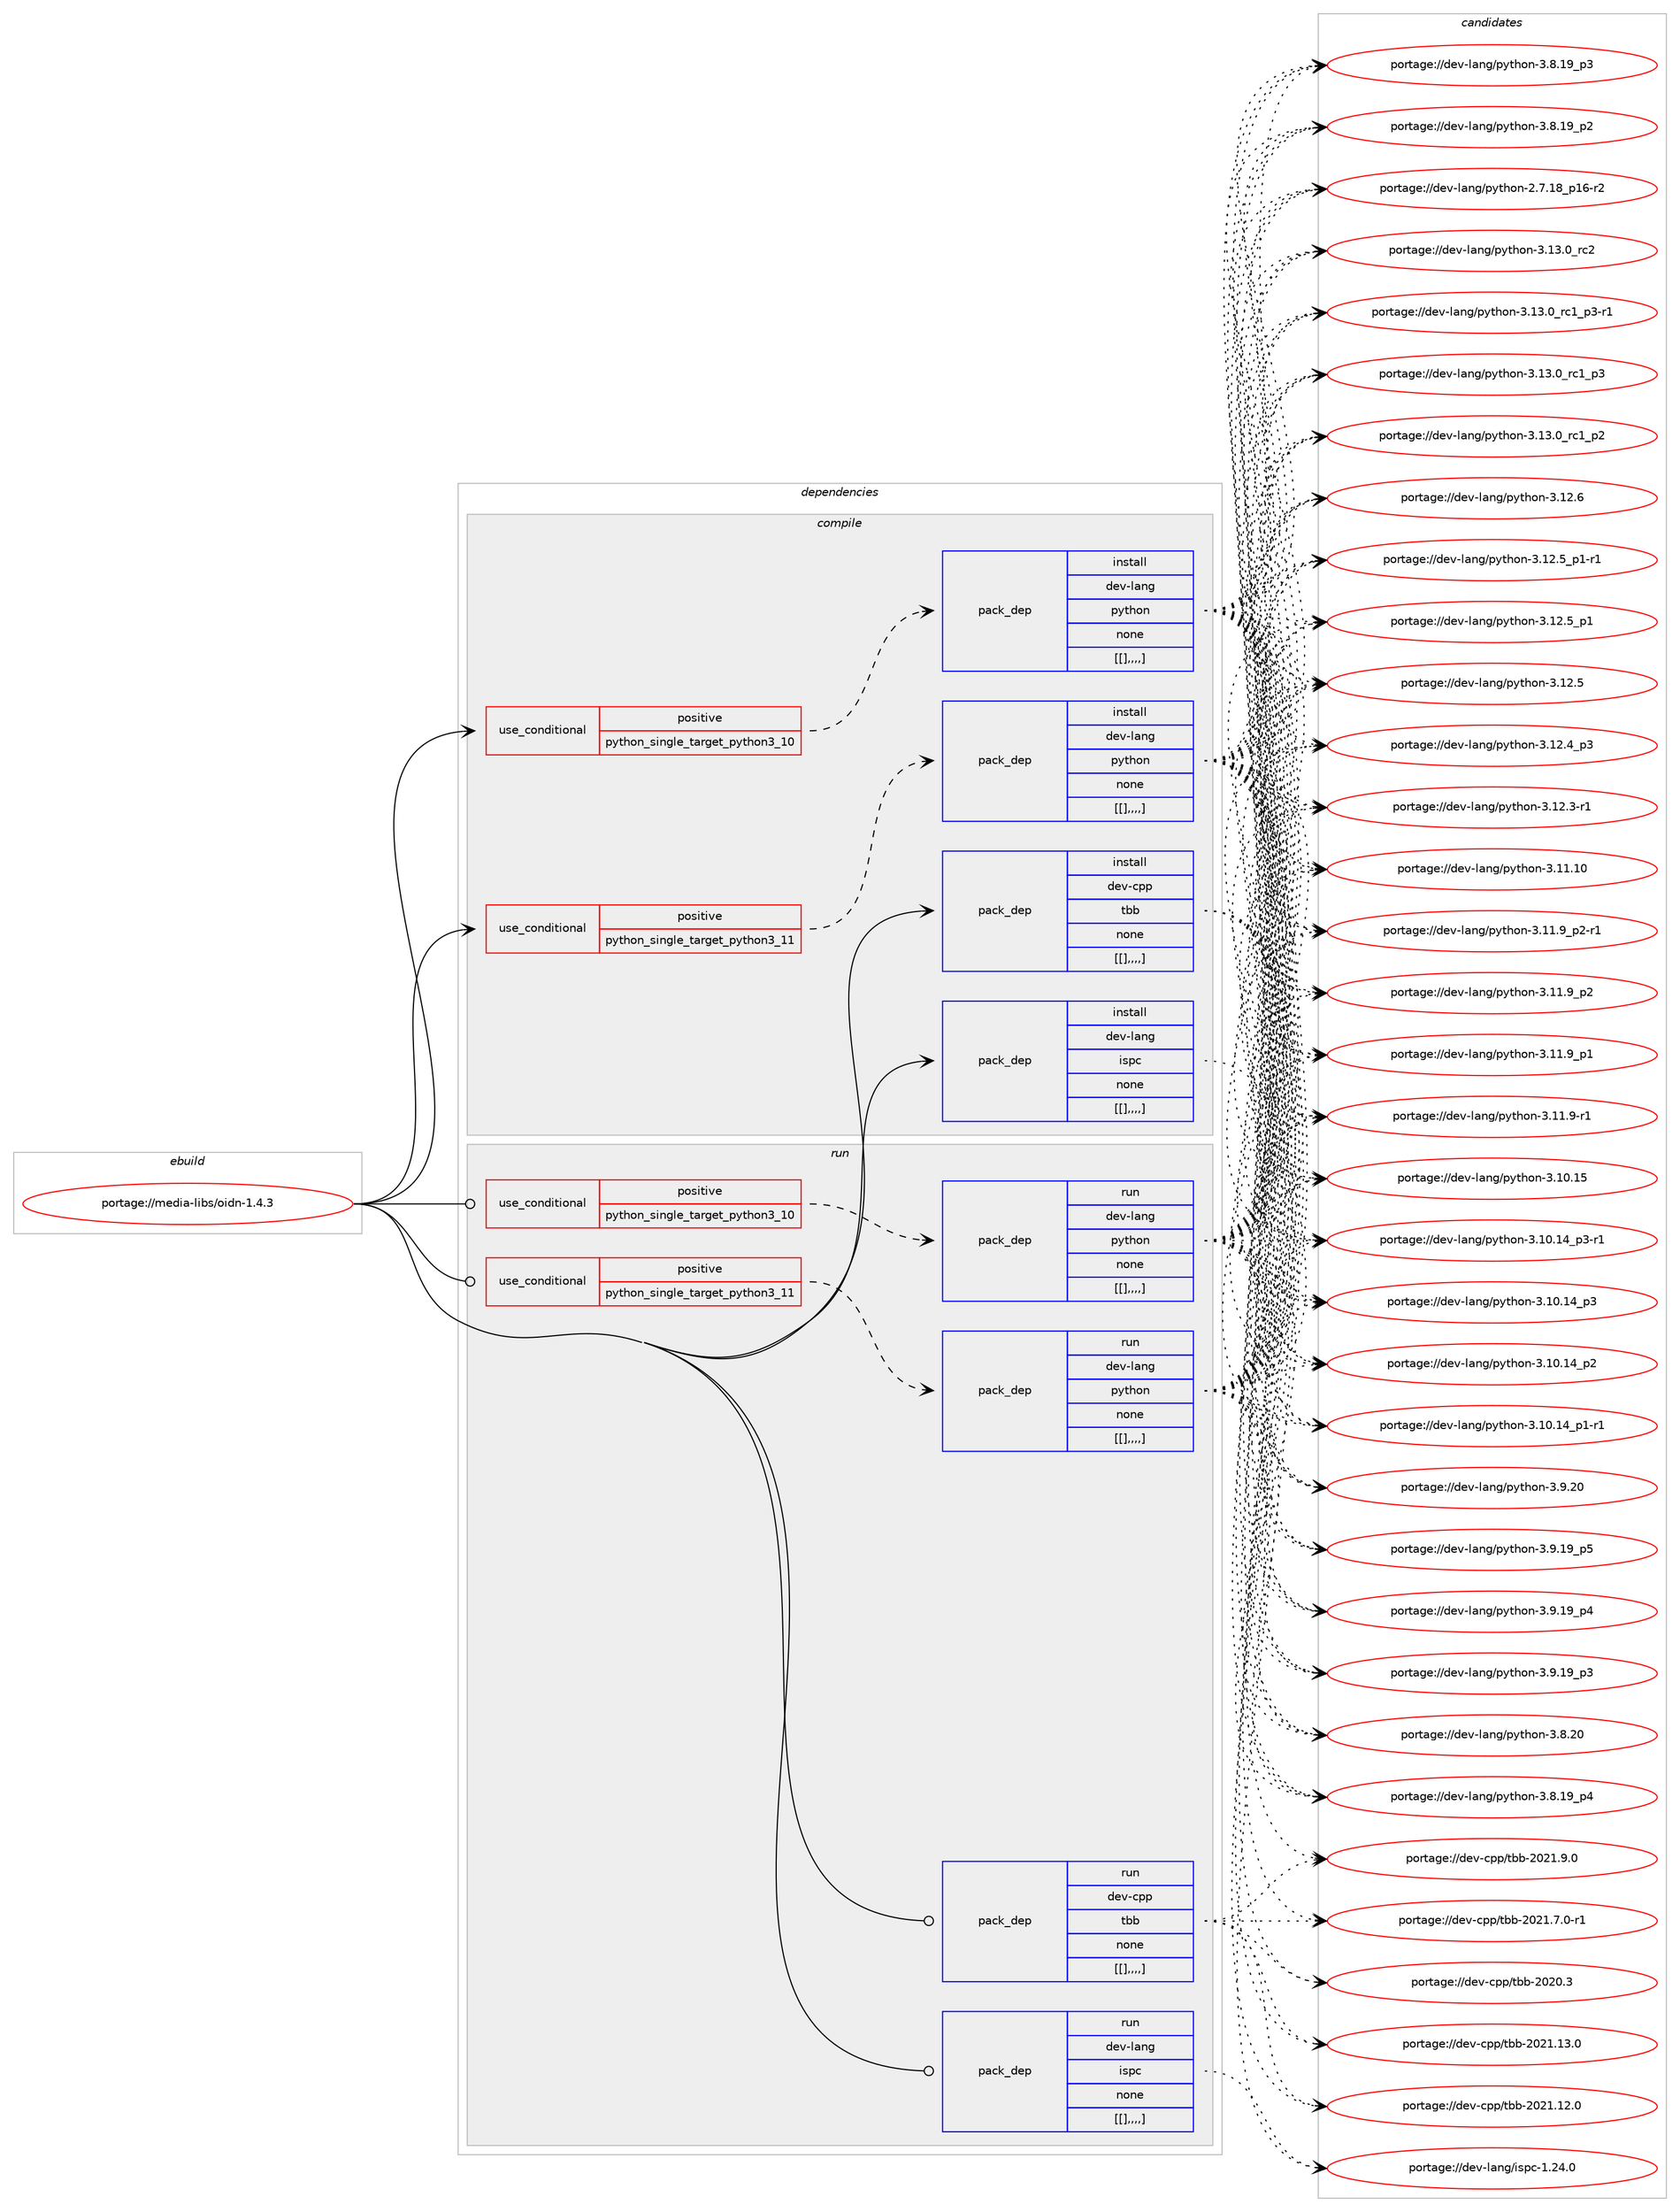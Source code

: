 digraph prolog {

# *************
# Graph options
# *************

newrank=true;
concentrate=true;
compound=true;
graph [rankdir=LR,fontname=Helvetica,fontsize=10,ranksep=1.5];#, ranksep=2.5, nodesep=0.2];
edge  [arrowhead=vee];
node  [fontname=Helvetica,fontsize=10];

# **********
# The ebuild
# **********

subgraph cluster_leftcol {
color=gray;
label=<<i>ebuild</i>>;
id [label="portage://media-libs/oidn-1.4.3", color=red, width=4, href="../media-libs/oidn-1.4.3.svg"];
}

# ****************
# The dependencies
# ****************

subgraph cluster_midcol {
color=gray;
label=<<i>dependencies</i>>;
subgraph cluster_compile {
fillcolor="#eeeeee";
style=filled;
label=<<i>compile</i>>;
subgraph cond80658 {
dependency320432 [label=<<TABLE BORDER="0" CELLBORDER="1" CELLSPACING="0" CELLPADDING="4"><TR><TD ROWSPAN="3" CELLPADDING="10">use_conditional</TD></TR><TR><TD>positive</TD></TR><TR><TD>python_single_target_python3_10</TD></TR></TABLE>>, shape=none, color=red];
subgraph pack237239 {
dependency320433 [label=<<TABLE BORDER="0" CELLBORDER="1" CELLSPACING="0" CELLPADDING="4" WIDTH="220"><TR><TD ROWSPAN="6" CELLPADDING="30">pack_dep</TD></TR><TR><TD WIDTH="110">install</TD></TR><TR><TD>dev-lang</TD></TR><TR><TD>python</TD></TR><TR><TD>none</TD></TR><TR><TD>[[],,,,]</TD></TR></TABLE>>, shape=none, color=blue];
}
dependency320432:e -> dependency320433:w [weight=20,style="dashed",arrowhead="vee"];
}
id:e -> dependency320432:w [weight=20,style="solid",arrowhead="vee"];
subgraph cond80659 {
dependency320434 [label=<<TABLE BORDER="0" CELLBORDER="1" CELLSPACING="0" CELLPADDING="4"><TR><TD ROWSPAN="3" CELLPADDING="10">use_conditional</TD></TR><TR><TD>positive</TD></TR><TR><TD>python_single_target_python3_11</TD></TR></TABLE>>, shape=none, color=red];
subgraph pack237240 {
dependency320435 [label=<<TABLE BORDER="0" CELLBORDER="1" CELLSPACING="0" CELLPADDING="4" WIDTH="220"><TR><TD ROWSPAN="6" CELLPADDING="30">pack_dep</TD></TR><TR><TD WIDTH="110">install</TD></TR><TR><TD>dev-lang</TD></TR><TR><TD>python</TD></TR><TR><TD>none</TD></TR><TR><TD>[[],,,,]</TD></TR></TABLE>>, shape=none, color=blue];
}
dependency320434:e -> dependency320435:w [weight=20,style="dashed",arrowhead="vee"];
}
id:e -> dependency320434:w [weight=20,style="solid",arrowhead="vee"];
subgraph pack237241 {
dependency320436 [label=<<TABLE BORDER="0" CELLBORDER="1" CELLSPACING="0" CELLPADDING="4" WIDTH="220"><TR><TD ROWSPAN="6" CELLPADDING="30">pack_dep</TD></TR><TR><TD WIDTH="110">install</TD></TR><TR><TD>dev-cpp</TD></TR><TR><TD>tbb</TD></TR><TR><TD>none</TD></TR><TR><TD>[[],,,,]</TD></TR></TABLE>>, shape=none, color=blue];
}
id:e -> dependency320436:w [weight=20,style="solid",arrowhead="vee"];
subgraph pack237242 {
dependency320437 [label=<<TABLE BORDER="0" CELLBORDER="1" CELLSPACING="0" CELLPADDING="4" WIDTH="220"><TR><TD ROWSPAN="6" CELLPADDING="30">pack_dep</TD></TR><TR><TD WIDTH="110">install</TD></TR><TR><TD>dev-lang</TD></TR><TR><TD>ispc</TD></TR><TR><TD>none</TD></TR><TR><TD>[[],,,,]</TD></TR></TABLE>>, shape=none, color=blue];
}
id:e -> dependency320437:w [weight=20,style="solid",arrowhead="vee"];
}
subgraph cluster_compileandrun {
fillcolor="#eeeeee";
style=filled;
label=<<i>compile and run</i>>;
}
subgraph cluster_run {
fillcolor="#eeeeee";
style=filled;
label=<<i>run</i>>;
subgraph cond80660 {
dependency320438 [label=<<TABLE BORDER="0" CELLBORDER="1" CELLSPACING="0" CELLPADDING="4"><TR><TD ROWSPAN="3" CELLPADDING="10">use_conditional</TD></TR><TR><TD>positive</TD></TR><TR><TD>python_single_target_python3_10</TD></TR></TABLE>>, shape=none, color=red];
subgraph pack237243 {
dependency320439 [label=<<TABLE BORDER="0" CELLBORDER="1" CELLSPACING="0" CELLPADDING="4" WIDTH="220"><TR><TD ROWSPAN="6" CELLPADDING="30">pack_dep</TD></TR><TR><TD WIDTH="110">run</TD></TR><TR><TD>dev-lang</TD></TR><TR><TD>python</TD></TR><TR><TD>none</TD></TR><TR><TD>[[],,,,]</TD></TR></TABLE>>, shape=none, color=blue];
}
dependency320438:e -> dependency320439:w [weight=20,style="dashed",arrowhead="vee"];
}
id:e -> dependency320438:w [weight=20,style="solid",arrowhead="odot"];
subgraph cond80661 {
dependency320440 [label=<<TABLE BORDER="0" CELLBORDER="1" CELLSPACING="0" CELLPADDING="4"><TR><TD ROWSPAN="3" CELLPADDING="10">use_conditional</TD></TR><TR><TD>positive</TD></TR><TR><TD>python_single_target_python3_11</TD></TR></TABLE>>, shape=none, color=red];
subgraph pack237244 {
dependency320441 [label=<<TABLE BORDER="0" CELLBORDER="1" CELLSPACING="0" CELLPADDING="4" WIDTH="220"><TR><TD ROWSPAN="6" CELLPADDING="30">pack_dep</TD></TR><TR><TD WIDTH="110">run</TD></TR><TR><TD>dev-lang</TD></TR><TR><TD>python</TD></TR><TR><TD>none</TD></TR><TR><TD>[[],,,,]</TD></TR></TABLE>>, shape=none, color=blue];
}
dependency320440:e -> dependency320441:w [weight=20,style="dashed",arrowhead="vee"];
}
id:e -> dependency320440:w [weight=20,style="solid",arrowhead="odot"];
subgraph pack237245 {
dependency320442 [label=<<TABLE BORDER="0" CELLBORDER="1" CELLSPACING="0" CELLPADDING="4" WIDTH="220"><TR><TD ROWSPAN="6" CELLPADDING="30">pack_dep</TD></TR><TR><TD WIDTH="110">run</TD></TR><TR><TD>dev-cpp</TD></TR><TR><TD>tbb</TD></TR><TR><TD>none</TD></TR><TR><TD>[[],,,,]</TD></TR></TABLE>>, shape=none, color=blue];
}
id:e -> dependency320442:w [weight=20,style="solid",arrowhead="odot"];
subgraph pack237246 {
dependency320443 [label=<<TABLE BORDER="0" CELLBORDER="1" CELLSPACING="0" CELLPADDING="4" WIDTH="220"><TR><TD ROWSPAN="6" CELLPADDING="30">pack_dep</TD></TR><TR><TD WIDTH="110">run</TD></TR><TR><TD>dev-lang</TD></TR><TR><TD>ispc</TD></TR><TR><TD>none</TD></TR><TR><TD>[[],,,,]</TD></TR></TABLE>>, shape=none, color=blue];
}
id:e -> dependency320443:w [weight=20,style="solid",arrowhead="odot"];
}
}

# **************
# The candidates
# **************

subgraph cluster_choices {
rank=same;
color=gray;
label=<<i>candidates</i>>;

subgraph choice237239 {
color=black;
nodesep=1;
choice10010111845108971101034711212111610411111045514649514648951149950 [label="portage://dev-lang/python-3.13.0_rc2", color=red, width=4,href="../dev-lang/python-3.13.0_rc2.svg"];
choice1001011184510897110103471121211161041111104551464951464895114994995112514511449 [label="portage://dev-lang/python-3.13.0_rc1_p3-r1", color=red, width=4,href="../dev-lang/python-3.13.0_rc1_p3-r1.svg"];
choice100101118451089711010347112121116104111110455146495146489511499499511251 [label="portage://dev-lang/python-3.13.0_rc1_p3", color=red, width=4,href="../dev-lang/python-3.13.0_rc1_p3.svg"];
choice100101118451089711010347112121116104111110455146495146489511499499511250 [label="portage://dev-lang/python-3.13.0_rc1_p2", color=red, width=4,href="../dev-lang/python-3.13.0_rc1_p2.svg"];
choice10010111845108971101034711212111610411111045514649504654 [label="portage://dev-lang/python-3.12.6", color=red, width=4,href="../dev-lang/python-3.12.6.svg"];
choice1001011184510897110103471121211161041111104551464950465395112494511449 [label="portage://dev-lang/python-3.12.5_p1-r1", color=red, width=4,href="../dev-lang/python-3.12.5_p1-r1.svg"];
choice100101118451089711010347112121116104111110455146495046539511249 [label="portage://dev-lang/python-3.12.5_p1", color=red, width=4,href="../dev-lang/python-3.12.5_p1.svg"];
choice10010111845108971101034711212111610411111045514649504653 [label="portage://dev-lang/python-3.12.5", color=red, width=4,href="../dev-lang/python-3.12.5.svg"];
choice100101118451089711010347112121116104111110455146495046529511251 [label="portage://dev-lang/python-3.12.4_p3", color=red, width=4,href="../dev-lang/python-3.12.4_p3.svg"];
choice100101118451089711010347112121116104111110455146495046514511449 [label="portage://dev-lang/python-3.12.3-r1", color=red, width=4,href="../dev-lang/python-3.12.3-r1.svg"];
choice1001011184510897110103471121211161041111104551464949464948 [label="portage://dev-lang/python-3.11.10", color=red, width=4,href="../dev-lang/python-3.11.10.svg"];
choice1001011184510897110103471121211161041111104551464949465795112504511449 [label="portage://dev-lang/python-3.11.9_p2-r1", color=red, width=4,href="../dev-lang/python-3.11.9_p2-r1.svg"];
choice100101118451089711010347112121116104111110455146494946579511250 [label="portage://dev-lang/python-3.11.9_p2", color=red, width=4,href="../dev-lang/python-3.11.9_p2.svg"];
choice100101118451089711010347112121116104111110455146494946579511249 [label="portage://dev-lang/python-3.11.9_p1", color=red, width=4,href="../dev-lang/python-3.11.9_p1.svg"];
choice100101118451089711010347112121116104111110455146494946574511449 [label="portage://dev-lang/python-3.11.9-r1", color=red, width=4,href="../dev-lang/python-3.11.9-r1.svg"];
choice1001011184510897110103471121211161041111104551464948464953 [label="portage://dev-lang/python-3.10.15", color=red, width=4,href="../dev-lang/python-3.10.15.svg"];
choice100101118451089711010347112121116104111110455146494846495295112514511449 [label="portage://dev-lang/python-3.10.14_p3-r1", color=red, width=4,href="../dev-lang/python-3.10.14_p3-r1.svg"];
choice10010111845108971101034711212111610411111045514649484649529511251 [label="portage://dev-lang/python-3.10.14_p3", color=red, width=4,href="../dev-lang/python-3.10.14_p3.svg"];
choice10010111845108971101034711212111610411111045514649484649529511250 [label="portage://dev-lang/python-3.10.14_p2", color=red, width=4,href="../dev-lang/python-3.10.14_p2.svg"];
choice100101118451089711010347112121116104111110455146494846495295112494511449 [label="portage://dev-lang/python-3.10.14_p1-r1", color=red, width=4,href="../dev-lang/python-3.10.14_p1-r1.svg"];
choice10010111845108971101034711212111610411111045514657465048 [label="portage://dev-lang/python-3.9.20", color=red, width=4,href="../dev-lang/python-3.9.20.svg"];
choice100101118451089711010347112121116104111110455146574649579511253 [label="portage://dev-lang/python-3.9.19_p5", color=red, width=4,href="../dev-lang/python-3.9.19_p5.svg"];
choice100101118451089711010347112121116104111110455146574649579511252 [label="portage://dev-lang/python-3.9.19_p4", color=red, width=4,href="../dev-lang/python-3.9.19_p4.svg"];
choice100101118451089711010347112121116104111110455146574649579511251 [label="portage://dev-lang/python-3.9.19_p3", color=red, width=4,href="../dev-lang/python-3.9.19_p3.svg"];
choice10010111845108971101034711212111610411111045514656465048 [label="portage://dev-lang/python-3.8.20", color=red, width=4,href="../dev-lang/python-3.8.20.svg"];
choice100101118451089711010347112121116104111110455146564649579511252 [label="portage://dev-lang/python-3.8.19_p4", color=red, width=4,href="../dev-lang/python-3.8.19_p4.svg"];
choice100101118451089711010347112121116104111110455146564649579511251 [label="portage://dev-lang/python-3.8.19_p3", color=red, width=4,href="../dev-lang/python-3.8.19_p3.svg"];
choice100101118451089711010347112121116104111110455146564649579511250 [label="portage://dev-lang/python-3.8.19_p2", color=red, width=4,href="../dev-lang/python-3.8.19_p2.svg"];
choice100101118451089711010347112121116104111110455046554649569511249544511450 [label="portage://dev-lang/python-2.7.18_p16-r2", color=red, width=4,href="../dev-lang/python-2.7.18_p16-r2.svg"];
dependency320433:e -> choice10010111845108971101034711212111610411111045514649514648951149950:w [style=dotted,weight="100"];
dependency320433:e -> choice1001011184510897110103471121211161041111104551464951464895114994995112514511449:w [style=dotted,weight="100"];
dependency320433:e -> choice100101118451089711010347112121116104111110455146495146489511499499511251:w [style=dotted,weight="100"];
dependency320433:e -> choice100101118451089711010347112121116104111110455146495146489511499499511250:w [style=dotted,weight="100"];
dependency320433:e -> choice10010111845108971101034711212111610411111045514649504654:w [style=dotted,weight="100"];
dependency320433:e -> choice1001011184510897110103471121211161041111104551464950465395112494511449:w [style=dotted,weight="100"];
dependency320433:e -> choice100101118451089711010347112121116104111110455146495046539511249:w [style=dotted,weight="100"];
dependency320433:e -> choice10010111845108971101034711212111610411111045514649504653:w [style=dotted,weight="100"];
dependency320433:e -> choice100101118451089711010347112121116104111110455146495046529511251:w [style=dotted,weight="100"];
dependency320433:e -> choice100101118451089711010347112121116104111110455146495046514511449:w [style=dotted,weight="100"];
dependency320433:e -> choice1001011184510897110103471121211161041111104551464949464948:w [style=dotted,weight="100"];
dependency320433:e -> choice1001011184510897110103471121211161041111104551464949465795112504511449:w [style=dotted,weight="100"];
dependency320433:e -> choice100101118451089711010347112121116104111110455146494946579511250:w [style=dotted,weight="100"];
dependency320433:e -> choice100101118451089711010347112121116104111110455146494946579511249:w [style=dotted,weight="100"];
dependency320433:e -> choice100101118451089711010347112121116104111110455146494946574511449:w [style=dotted,weight="100"];
dependency320433:e -> choice1001011184510897110103471121211161041111104551464948464953:w [style=dotted,weight="100"];
dependency320433:e -> choice100101118451089711010347112121116104111110455146494846495295112514511449:w [style=dotted,weight="100"];
dependency320433:e -> choice10010111845108971101034711212111610411111045514649484649529511251:w [style=dotted,weight="100"];
dependency320433:e -> choice10010111845108971101034711212111610411111045514649484649529511250:w [style=dotted,weight="100"];
dependency320433:e -> choice100101118451089711010347112121116104111110455146494846495295112494511449:w [style=dotted,weight="100"];
dependency320433:e -> choice10010111845108971101034711212111610411111045514657465048:w [style=dotted,weight="100"];
dependency320433:e -> choice100101118451089711010347112121116104111110455146574649579511253:w [style=dotted,weight="100"];
dependency320433:e -> choice100101118451089711010347112121116104111110455146574649579511252:w [style=dotted,weight="100"];
dependency320433:e -> choice100101118451089711010347112121116104111110455146574649579511251:w [style=dotted,weight="100"];
dependency320433:e -> choice10010111845108971101034711212111610411111045514656465048:w [style=dotted,weight="100"];
dependency320433:e -> choice100101118451089711010347112121116104111110455146564649579511252:w [style=dotted,weight="100"];
dependency320433:e -> choice100101118451089711010347112121116104111110455146564649579511251:w [style=dotted,weight="100"];
dependency320433:e -> choice100101118451089711010347112121116104111110455146564649579511250:w [style=dotted,weight="100"];
dependency320433:e -> choice100101118451089711010347112121116104111110455046554649569511249544511450:w [style=dotted,weight="100"];
}
subgraph choice237240 {
color=black;
nodesep=1;
choice10010111845108971101034711212111610411111045514649514648951149950 [label="portage://dev-lang/python-3.13.0_rc2", color=red, width=4,href="../dev-lang/python-3.13.0_rc2.svg"];
choice1001011184510897110103471121211161041111104551464951464895114994995112514511449 [label="portage://dev-lang/python-3.13.0_rc1_p3-r1", color=red, width=4,href="../dev-lang/python-3.13.0_rc1_p3-r1.svg"];
choice100101118451089711010347112121116104111110455146495146489511499499511251 [label="portage://dev-lang/python-3.13.0_rc1_p3", color=red, width=4,href="../dev-lang/python-3.13.0_rc1_p3.svg"];
choice100101118451089711010347112121116104111110455146495146489511499499511250 [label="portage://dev-lang/python-3.13.0_rc1_p2", color=red, width=4,href="../dev-lang/python-3.13.0_rc1_p2.svg"];
choice10010111845108971101034711212111610411111045514649504654 [label="portage://dev-lang/python-3.12.6", color=red, width=4,href="../dev-lang/python-3.12.6.svg"];
choice1001011184510897110103471121211161041111104551464950465395112494511449 [label="portage://dev-lang/python-3.12.5_p1-r1", color=red, width=4,href="../dev-lang/python-3.12.5_p1-r1.svg"];
choice100101118451089711010347112121116104111110455146495046539511249 [label="portage://dev-lang/python-3.12.5_p1", color=red, width=4,href="../dev-lang/python-3.12.5_p1.svg"];
choice10010111845108971101034711212111610411111045514649504653 [label="portage://dev-lang/python-3.12.5", color=red, width=4,href="../dev-lang/python-3.12.5.svg"];
choice100101118451089711010347112121116104111110455146495046529511251 [label="portage://dev-lang/python-3.12.4_p3", color=red, width=4,href="../dev-lang/python-3.12.4_p3.svg"];
choice100101118451089711010347112121116104111110455146495046514511449 [label="portage://dev-lang/python-3.12.3-r1", color=red, width=4,href="../dev-lang/python-3.12.3-r1.svg"];
choice1001011184510897110103471121211161041111104551464949464948 [label="portage://dev-lang/python-3.11.10", color=red, width=4,href="../dev-lang/python-3.11.10.svg"];
choice1001011184510897110103471121211161041111104551464949465795112504511449 [label="portage://dev-lang/python-3.11.9_p2-r1", color=red, width=4,href="../dev-lang/python-3.11.9_p2-r1.svg"];
choice100101118451089711010347112121116104111110455146494946579511250 [label="portage://dev-lang/python-3.11.9_p2", color=red, width=4,href="../dev-lang/python-3.11.9_p2.svg"];
choice100101118451089711010347112121116104111110455146494946579511249 [label="portage://dev-lang/python-3.11.9_p1", color=red, width=4,href="../dev-lang/python-3.11.9_p1.svg"];
choice100101118451089711010347112121116104111110455146494946574511449 [label="portage://dev-lang/python-3.11.9-r1", color=red, width=4,href="../dev-lang/python-3.11.9-r1.svg"];
choice1001011184510897110103471121211161041111104551464948464953 [label="portage://dev-lang/python-3.10.15", color=red, width=4,href="../dev-lang/python-3.10.15.svg"];
choice100101118451089711010347112121116104111110455146494846495295112514511449 [label="portage://dev-lang/python-3.10.14_p3-r1", color=red, width=4,href="../dev-lang/python-3.10.14_p3-r1.svg"];
choice10010111845108971101034711212111610411111045514649484649529511251 [label="portage://dev-lang/python-3.10.14_p3", color=red, width=4,href="../dev-lang/python-3.10.14_p3.svg"];
choice10010111845108971101034711212111610411111045514649484649529511250 [label="portage://dev-lang/python-3.10.14_p2", color=red, width=4,href="../dev-lang/python-3.10.14_p2.svg"];
choice100101118451089711010347112121116104111110455146494846495295112494511449 [label="portage://dev-lang/python-3.10.14_p1-r1", color=red, width=4,href="../dev-lang/python-3.10.14_p1-r1.svg"];
choice10010111845108971101034711212111610411111045514657465048 [label="portage://dev-lang/python-3.9.20", color=red, width=4,href="../dev-lang/python-3.9.20.svg"];
choice100101118451089711010347112121116104111110455146574649579511253 [label="portage://dev-lang/python-3.9.19_p5", color=red, width=4,href="../dev-lang/python-3.9.19_p5.svg"];
choice100101118451089711010347112121116104111110455146574649579511252 [label="portage://dev-lang/python-3.9.19_p4", color=red, width=4,href="../dev-lang/python-3.9.19_p4.svg"];
choice100101118451089711010347112121116104111110455146574649579511251 [label="portage://dev-lang/python-3.9.19_p3", color=red, width=4,href="../dev-lang/python-3.9.19_p3.svg"];
choice10010111845108971101034711212111610411111045514656465048 [label="portage://dev-lang/python-3.8.20", color=red, width=4,href="../dev-lang/python-3.8.20.svg"];
choice100101118451089711010347112121116104111110455146564649579511252 [label="portage://dev-lang/python-3.8.19_p4", color=red, width=4,href="../dev-lang/python-3.8.19_p4.svg"];
choice100101118451089711010347112121116104111110455146564649579511251 [label="portage://dev-lang/python-3.8.19_p3", color=red, width=4,href="../dev-lang/python-3.8.19_p3.svg"];
choice100101118451089711010347112121116104111110455146564649579511250 [label="portage://dev-lang/python-3.8.19_p2", color=red, width=4,href="../dev-lang/python-3.8.19_p2.svg"];
choice100101118451089711010347112121116104111110455046554649569511249544511450 [label="portage://dev-lang/python-2.7.18_p16-r2", color=red, width=4,href="../dev-lang/python-2.7.18_p16-r2.svg"];
dependency320435:e -> choice10010111845108971101034711212111610411111045514649514648951149950:w [style=dotted,weight="100"];
dependency320435:e -> choice1001011184510897110103471121211161041111104551464951464895114994995112514511449:w [style=dotted,weight="100"];
dependency320435:e -> choice100101118451089711010347112121116104111110455146495146489511499499511251:w [style=dotted,weight="100"];
dependency320435:e -> choice100101118451089711010347112121116104111110455146495146489511499499511250:w [style=dotted,weight="100"];
dependency320435:e -> choice10010111845108971101034711212111610411111045514649504654:w [style=dotted,weight="100"];
dependency320435:e -> choice1001011184510897110103471121211161041111104551464950465395112494511449:w [style=dotted,weight="100"];
dependency320435:e -> choice100101118451089711010347112121116104111110455146495046539511249:w [style=dotted,weight="100"];
dependency320435:e -> choice10010111845108971101034711212111610411111045514649504653:w [style=dotted,weight="100"];
dependency320435:e -> choice100101118451089711010347112121116104111110455146495046529511251:w [style=dotted,weight="100"];
dependency320435:e -> choice100101118451089711010347112121116104111110455146495046514511449:w [style=dotted,weight="100"];
dependency320435:e -> choice1001011184510897110103471121211161041111104551464949464948:w [style=dotted,weight="100"];
dependency320435:e -> choice1001011184510897110103471121211161041111104551464949465795112504511449:w [style=dotted,weight="100"];
dependency320435:e -> choice100101118451089711010347112121116104111110455146494946579511250:w [style=dotted,weight="100"];
dependency320435:e -> choice100101118451089711010347112121116104111110455146494946579511249:w [style=dotted,weight="100"];
dependency320435:e -> choice100101118451089711010347112121116104111110455146494946574511449:w [style=dotted,weight="100"];
dependency320435:e -> choice1001011184510897110103471121211161041111104551464948464953:w [style=dotted,weight="100"];
dependency320435:e -> choice100101118451089711010347112121116104111110455146494846495295112514511449:w [style=dotted,weight="100"];
dependency320435:e -> choice10010111845108971101034711212111610411111045514649484649529511251:w [style=dotted,weight="100"];
dependency320435:e -> choice10010111845108971101034711212111610411111045514649484649529511250:w [style=dotted,weight="100"];
dependency320435:e -> choice100101118451089711010347112121116104111110455146494846495295112494511449:w [style=dotted,weight="100"];
dependency320435:e -> choice10010111845108971101034711212111610411111045514657465048:w [style=dotted,weight="100"];
dependency320435:e -> choice100101118451089711010347112121116104111110455146574649579511253:w [style=dotted,weight="100"];
dependency320435:e -> choice100101118451089711010347112121116104111110455146574649579511252:w [style=dotted,weight="100"];
dependency320435:e -> choice100101118451089711010347112121116104111110455146574649579511251:w [style=dotted,weight="100"];
dependency320435:e -> choice10010111845108971101034711212111610411111045514656465048:w [style=dotted,weight="100"];
dependency320435:e -> choice100101118451089711010347112121116104111110455146564649579511252:w [style=dotted,weight="100"];
dependency320435:e -> choice100101118451089711010347112121116104111110455146564649579511251:w [style=dotted,weight="100"];
dependency320435:e -> choice100101118451089711010347112121116104111110455146564649579511250:w [style=dotted,weight="100"];
dependency320435:e -> choice100101118451089711010347112121116104111110455046554649569511249544511450:w [style=dotted,weight="100"];
}
subgraph choice237241 {
color=black;
nodesep=1;
choice100101118459911211247116989845504850494649514648 [label="portage://dev-cpp/tbb-2021.13.0", color=red, width=4,href="../dev-cpp/tbb-2021.13.0.svg"];
choice100101118459911211247116989845504850494649504648 [label="portage://dev-cpp/tbb-2021.12.0", color=red, width=4,href="../dev-cpp/tbb-2021.12.0.svg"];
choice1001011184599112112471169898455048504946574648 [label="portage://dev-cpp/tbb-2021.9.0", color=red, width=4,href="../dev-cpp/tbb-2021.9.0.svg"];
choice10010111845991121124711698984550485049465546484511449 [label="portage://dev-cpp/tbb-2021.7.0-r1", color=red, width=4,href="../dev-cpp/tbb-2021.7.0-r1.svg"];
choice100101118459911211247116989845504850484651 [label="portage://dev-cpp/tbb-2020.3", color=red, width=4,href="../dev-cpp/tbb-2020.3.svg"];
dependency320436:e -> choice100101118459911211247116989845504850494649514648:w [style=dotted,weight="100"];
dependency320436:e -> choice100101118459911211247116989845504850494649504648:w [style=dotted,weight="100"];
dependency320436:e -> choice1001011184599112112471169898455048504946574648:w [style=dotted,weight="100"];
dependency320436:e -> choice10010111845991121124711698984550485049465546484511449:w [style=dotted,weight="100"];
dependency320436:e -> choice100101118459911211247116989845504850484651:w [style=dotted,weight="100"];
}
subgraph choice237242 {
color=black;
nodesep=1;
choice1001011184510897110103471051151129945494650524648 [label="portage://dev-lang/ispc-1.24.0", color=red, width=4,href="../dev-lang/ispc-1.24.0.svg"];
dependency320437:e -> choice1001011184510897110103471051151129945494650524648:w [style=dotted,weight="100"];
}
subgraph choice237243 {
color=black;
nodesep=1;
choice10010111845108971101034711212111610411111045514649514648951149950 [label="portage://dev-lang/python-3.13.0_rc2", color=red, width=4,href="../dev-lang/python-3.13.0_rc2.svg"];
choice1001011184510897110103471121211161041111104551464951464895114994995112514511449 [label="portage://dev-lang/python-3.13.0_rc1_p3-r1", color=red, width=4,href="../dev-lang/python-3.13.0_rc1_p3-r1.svg"];
choice100101118451089711010347112121116104111110455146495146489511499499511251 [label="portage://dev-lang/python-3.13.0_rc1_p3", color=red, width=4,href="../dev-lang/python-3.13.0_rc1_p3.svg"];
choice100101118451089711010347112121116104111110455146495146489511499499511250 [label="portage://dev-lang/python-3.13.0_rc1_p2", color=red, width=4,href="../dev-lang/python-3.13.0_rc1_p2.svg"];
choice10010111845108971101034711212111610411111045514649504654 [label="portage://dev-lang/python-3.12.6", color=red, width=4,href="../dev-lang/python-3.12.6.svg"];
choice1001011184510897110103471121211161041111104551464950465395112494511449 [label="portage://dev-lang/python-3.12.5_p1-r1", color=red, width=4,href="../dev-lang/python-3.12.5_p1-r1.svg"];
choice100101118451089711010347112121116104111110455146495046539511249 [label="portage://dev-lang/python-3.12.5_p1", color=red, width=4,href="../dev-lang/python-3.12.5_p1.svg"];
choice10010111845108971101034711212111610411111045514649504653 [label="portage://dev-lang/python-3.12.5", color=red, width=4,href="../dev-lang/python-3.12.5.svg"];
choice100101118451089711010347112121116104111110455146495046529511251 [label="portage://dev-lang/python-3.12.4_p3", color=red, width=4,href="../dev-lang/python-3.12.4_p3.svg"];
choice100101118451089711010347112121116104111110455146495046514511449 [label="portage://dev-lang/python-3.12.3-r1", color=red, width=4,href="../dev-lang/python-3.12.3-r1.svg"];
choice1001011184510897110103471121211161041111104551464949464948 [label="portage://dev-lang/python-3.11.10", color=red, width=4,href="../dev-lang/python-3.11.10.svg"];
choice1001011184510897110103471121211161041111104551464949465795112504511449 [label="portage://dev-lang/python-3.11.9_p2-r1", color=red, width=4,href="../dev-lang/python-3.11.9_p2-r1.svg"];
choice100101118451089711010347112121116104111110455146494946579511250 [label="portage://dev-lang/python-3.11.9_p2", color=red, width=4,href="../dev-lang/python-3.11.9_p2.svg"];
choice100101118451089711010347112121116104111110455146494946579511249 [label="portage://dev-lang/python-3.11.9_p1", color=red, width=4,href="../dev-lang/python-3.11.9_p1.svg"];
choice100101118451089711010347112121116104111110455146494946574511449 [label="portage://dev-lang/python-3.11.9-r1", color=red, width=4,href="../dev-lang/python-3.11.9-r1.svg"];
choice1001011184510897110103471121211161041111104551464948464953 [label="portage://dev-lang/python-3.10.15", color=red, width=4,href="../dev-lang/python-3.10.15.svg"];
choice100101118451089711010347112121116104111110455146494846495295112514511449 [label="portage://dev-lang/python-3.10.14_p3-r1", color=red, width=4,href="../dev-lang/python-3.10.14_p3-r1.svg"];
choice10010111845108971101034711212111610411111045514649484649529511251 [label="portage://dev-lang/python-3.10.14_p3", color=red, width=4,href="../dev-lang/python-3.10.14_p3.svg"];
choice10010111845108971101034711212111610411111045514649484649529511250 [label="portage://dev-lang/python-3.10.14_p2", color=red, width=4,href="../dev-lang/python-3.10.14_p2.svg"];
choice100101118451089711010347112121116104111110455146494846495295112494511449 [label="portage://dev-lang/python-3.10.14_p1-r1", color=red, width=4,href="../dev-lang/python-3.10.14_p1-r1.svg"];
choice10010111845108971101034711212111610411111045514657465048 [label="portage://dev-lang/python-3.9.20", color=red, width=4,href="../dev-lang/python-3.9.20.svg"];
choice100101118451089711010347112121116104111110455146574649579511253 [label="portage://dev-lang/python-3.9.19_p5", color=red, width=4,href="../dev-lang/python-3.9.19_p5.svg"];
choice100101118451089711010347112121116104111110455146574649579511252 [label="portage://dev-lang/python-3.9.19_p4", color=red, width=4,href="../dev-lang/python-3.9.19_p4.svg"];
choice100101118451089711010347112121116104111110455146574649579511251 [label="portage://dev-lang/python-3.9.19_p3", color=red, width=4,href="../dev-lang/python-3.9.19_p3.svg"];
choice10010111845108971101034711212111610411111045514656465048 [label="portage://dev-lang/python-3.8.20", color=red, width=4,href="../dev-lang/python-3.8.20.svg"];
choice100101118451089711010347112121116104111110455146564649579511252 [label="portage://dev-lang/python-3.8.19_p4", color=red, width=4,href="../dev-lang/python-3.8.19_p4.svg"];
choice100101118451089711010347112121116104111110455146564649579511251 [label="portage://dev-lang/python-3.8.19_p3", color=red, width=4,href="../dev-lang/python-3.8.19_p3.svg"];
choice100101118451089711010347112121116104111110455146564649579511250 [label="portage://dev-lang/python-3.8.19_p2", color=red, width=4,href="../dev-lang/python-3.8.19_p2.svg"];
choice100101118451089711010347112121116104111110455046554649569511249544511450 [label="portage://dev-lang/python-2.7.18_p16-r2", color=red, width=4,href="../dev-lang/python-2.7.18_p16-r2.svg"];
dependency320439:e -> choice10010111845108971101034711212111610411111045514649514648951149950:w [style=dotted,weight="100"];
dependency320439:e -> choice1001011184510897110103471121211161041111104551464951464895114994995112514511449:w [style=dotted,weight="100"];
dependency320439:e -> choice100101118451089711010347112121116104111110455146495146489511499499511251:w [style=dotted,weight="100"];
dependency320439:e -> choice100101118451089711010347112121116104111110455146495146489511499499511250:w [style=dotted,weight="100"];
dependency320439:e -> choice10010111845108971101034711212111610411111045514649504654:w [style=dotted,weight="100"];
dependency320439:e -> choice1001011184510897110103471121211161041111104551464950465395112494511449:w [style=dotted,weight="100"];
dependency320439:e -> choice100101118451089711010347112121116104111110455146495046539511249:w [style=dotted,weight="100"];
dependency320439:e -> choice10010111845108971101034711212111610411111045514649504653:w [style=dotted,weight="100"];
dependency320439:e -> choice100101118451089711010347112121116104111110455146495046529511251:w [style=dotted,weight="100"];
dependency320439:e -> choice100101118451089711010347112121116104111110455146495046514511449:w [style=dotted,weight="100"];
dependency320439:e -> choice1001011184510897110103471121211161041111104551464949464948:w [style=dotted,weight="100"];
dependency320439:e -> choice1001011184510897110103471121211161041111104551464949465795112504511449:w [style=dotted,weight="100"];
dependency320439:e -> choice100101118451089711010347112121116104111110455146494946579511250:w [style=dotted,weight="100"];
dependency320439:e -> choice100101118451089711010347112121116104111110455146494946579511249:w [style=dotted,weight="100"];
dependency320439:e -> choice100101118451089711010347112121116104111110455146494946574511449:w [style=dotted,weight="100"];
dependency320439:e -> choice1001011184510897110103471121211161041111104551464948464953:w [style=dotted,weight="100"];
dependency320439:e -> choice100101118451089711010347112121116104111110455146494846495295112514511449:w [style=dotted,weight="100"];
dependency320439:e -> choice10010111845108971101034711212111610411111045514649484649529511251:w [style=dotted,weight="100"];
dependency320439:e -> choice10010111845108971101034711212111610411111045514649484649529511250:w [style=dotted,weight="100"];
dependency320439:e -> choice100101118451089711010347112121116104111110455146494846495295112494511449:w [style=dotted,weight="100"];
dependency320439:e -> choice10010111845108971101034711212111610411111045514657465048:w [style=dotted,weight="100"];
dependency320439:e -> choice100101118451089711010347112121116104111110455146574649579511253:w [style=dotted,weight="100"];
dependency320439:e -> choice100101118451089711010347112121116104111110455146574649579511252:w [style=dotted,weight="100"];
dependency320439:e -> choice100101118451089711010347112121116104111110455146574649579511251:w [style=dotted,weight="100"];
dependency320439:e -> choice10010111845108971101034711212111610411111045514656465048:w [style=dotted,weight="100"];
dependency320439:e -> choice100101118451089711010347112121116104111110455146564649579511252:w [style=dotted,weight="100"];
dependency320439:e -> choice100101118451089711010347112121116104111110455146564649579511251:w [style=dotted,weight="100"];
dependency320439:e -> choice100101118451089711010347112121116104111110455146564649579511250:w [style=dotted,weight="100"];
dependency320439:e -> choice100101118451089711010347112121116104111110455046554649569511249544511450:w [style=dotted,weight="100"];
}
subgraph choice237244 {
color=black;
nodesep=1;
choice10010111845108971101034711212111610411111045514649514648951149950 [label="portage://dev-lang/python-3.13.0_rc2", color=red, width=4,href="../dev-lang/python-3.13.0_rc2.svg"];
choice1001011184510897110103471121211161041111104551464951464895114994995112514511449 [label="portage://dev-lang/python-3.13.0_rc1_p3-r1", color=red, width=4,href="../dev-lang/python-3.13.0_rc1_p3-r1.svg"];
choice100101118451089711010347112121116104111110455146495146489511499499511251 [label="portage://dev-lang/python-3.13.0_rc1_p3", color=red, width=4,href="../dev-lang/python-3.13.0_rc1_p3.svg"];
choice100101118451089711010347112121116104111110455146495146489511499499511250 [label="portage://dev-lang/python-3.13.0_rc1_p2", color=red, width=4,href="../dev-lang/python-3.13.0_rc1_p2.svg"];
choice10010111845108971101034711212111610411111045514649504654 [label="portage://dev-lang/python-3.12.6", color=red, width=4,href="../dev-lang/python-3.12.6.svg"];
choice1001011184510897110103471121211161041111104551464950465395112494511449 [label="portage://dev-lang/python-3.12.5_p1-r1", color=red, width=4,href="../dev-lang/python-3.12.5_p1-r1.svg"];
choice100101118451089711010347112121116104111110455146495046539511249 [label="portage://dev-lang/python-3.12.5_p1", color=red, width=4,href="../dev-lang/python-3.12.5_p1.svg"];
choice10010111845108971101034711212111610411111045514649504653 [label="portage://dev-lang/python-3.12.5", color=red, width=4,href="../dev-lang/python-3.12.5.svg"];
choice100101118451089711010347112121116104111110455146495046529511251 [label="portage://dev-lang/python-3.12.4_p3", color=red, width=4,href="../dev-lang/python-3.12.4_p3.svg"];
choice100101118451089711010347112121116104111110455146495046514511449 [label="portage://dev-lang/python-3.12.3-r1", color=red, width=4,href="../dev-lang/python-3.12.3-r1.svg"];
choice1001011184510897110103471121211161041111104551464949464948 [label="portage://dev-lang/python-3.11.10", color=red, width=4,href="../dev-lang/python-3.11.10.svg"];
choice1001011184510897110103471121211161041111104551464949465795112504511449 [label="portage://dev-lang/python-3.11.9_p2-r1", color=red, width=4,href="../dev-lang/python-3.11.9_p2-r1.svg"];
choice100101118451089711010347112121116104111110455146494946579511250 [label="portage://dev-lang/python-3.11.9_p2", color=red, width=4,href="../dev-lang/python-3.11.9_p2.svg"];
choice100101118451089711010347112121116104111110455146494946579511249 [label="portage://dev-lang/python-3.11.9_p1", color=red, width=4,href="../dev-lang/python-3.11.9_p1.svg"];
choice100101118451089711010347112121116104111110455146494946574511449 [label="portage://dev-lang/python-3.11.9-r1", color=red, width=4,href="../dev-lang/python-3.11.9-r1.svg"];
choice1001011184510897110103471121211161041111104551464948464953 [label="portage://dev-lang/python-3.10.15", color=red, width=4,href="../dev-lang/python-3.10.15.svg"];
choice100101118451089711010347112121116104111110455146494846495295112514511449 [label="portage://dev-lang/python-3.10.14_p3-r1", color=red, width=4,href="../dev-lang/python-3.10.14_p3-r1.svg"];
choice10010111845108971101034711212111610411111045514649484649529511251 [label="portage://dev-lang/python-3.10.14_p3", color=red, width=4,href="../dev-lang/python-3.10.14_p3.svg"];
choice10010111845108971101034711212111610411111045514649484649529511250 [label="portage://dev-lang/python-3.10.14_p2", color=red, width=4,href="../dev-lang/python-3.10.14_p2.svg"];
choice100101118451089711010347112121116104111110455146494846495295112494511449 [label="portage://dev-lang/python-3.10.14_p1-r1", color=red, width=4,href="../dev-lang/python-3.10.14_p1-r1.svg"];
choice10010111845108971101034711212111610411111045514657465048 [label="portage://dev-lang/python-3.9.20", color=red, width=4,href="../dev-lang/python-3.9.20.svg"];
choice100101118451089711010347112121116104111110455146574649579511253 [label="portage://dev-lang/python-3.9.19_p5", color=red, width=4,href="../dev-lang/python-3.9.19_p5.svg"];
choice100101118451089711010347112121116104111110455146574649579511252 [label="portage://dev-lang/python-3.9.19_p4", color=red, width=4,href="../dev-lang/python-3.9.19_p4.svg"];
choice100101118451089711010347112121116104111110455146574649579511251 [label="portage://dev-lang/python-3.9.19_p3", color=red, width=4,href="../dev-lang/python-3.9.19_p3.svg"];
choice10010111845108971101034711212111610411111045514656465048 [label="portage://dev-lang/python-3.8.20", color=red, width=4,href="../dev-lang/python-3.8.20.svg"];
choice100101118451089711010347112121116104111110455146564649579511252 [label="portage://dev-lang/python-3.8.19_p4", color=red, width=4,href="../dev-lang/python-3.8.19_p4.svg"];
choice100101118451089711010347112121116104111110455146564649579511251 [label="portage://dev-lang/python-3.8.19_p3", color=red, width=4,href="../dev-lang/python-3.8.19_p3.svg"];
choice100101118451089711010347112121116104111110455146564649579511250 [label="portage://dev-lang/python-3.8.19_p2", color=red, width=4,href="../dev-lang/python-3.8.19_p2.svg"];
choice100101118451089711010347112121116104111110455046554649569511249544511450 [label="portage://dev-lang/python-2.7.18_p16-r2", color=red, width=4,href="../dev-lang/python-2.7.18_p16-r2.svg"];
dependency320441:e -> choice10010111845108971101034711212111610411111045514649514648951149950:w [style=dotted,weight="100"];
dependency320441:e -> choice1001011184510897110103471121211161041111104551464951464895114994995112514511449:w [style=dotted,weight="100"];
dependency320441:e -> choice100101118451089711010347112121116104111110455146495146489511499499511251:w [style=dotted,weight="100"];
dependency320441:e -> choice100101118451089711010347112121116104111110455146495146489511499499511250:w [style=dotted,weight="100"];
dependency320441:e -> choice10010111845108971101034711212111610411111045514649504654:w [style=dotted,weight="100"];
dependency320441:e -> choice1001011184510897110103471121211161041111104551464950465395112494511449:w [style=dotted,weight="100"];
dependency320441:e -> choice100101118451089711010347112121116104111110455146495046539511249:w [style=dotted,weight="100"];
dependency320441:e -> choice10010111845108971101034711212111610411111045514649504653:w [style=dotted,weight="100"];
dependency320441:e -> choice100101118451089711010347112121116104111110455146495046529511251:w [style=dotted,weight="100"];
dependency320441:e -> choice100101118451089711010347112121116104111110455146495046514511449:w [style=dotted,weight="100"];
dependency320441:e -> choice1001011184510897110103471121211161041111104551464949464948:w [style=dotted,weight="100"];
dependency320441:e -> choice1001011184510897110103471121211161041111104551464949465795112504511449:w [style=dotted,weight="100"];
dependency320441:e -> choice100101118451089711010347112121116104111110455146494946579511250:w [style=dotted,weight="100"];
dependency320441:e -> choice100101118451089711010347112121116104111110455146494946579511249:w [style=dotted,weight="100"];
dependency320441:e -> choice100101118451089711010347112121116104111110455146494946574511449:w [style=dotted,weight="100"];
dependency320441:e -> choice1001011184510897110103471121211161041111104551464948464953:w [style=dotted,weight="100"];
dependency320441:e -> choice100101118451089711010347112121116104111110455146494846495295112514511449:w [style=dotted,weight="100"];
dependency320441:e -> choice10010111845108971101034711212111610411111045514649484649529511251:w [style=dotted,weight="100"];
dependency320441:e -> choice10010111845108971101034711212111610411111045514649484649529511250:w [style=dotted,weight="100"];
dependency320441:e -> choice100101118451089711010347112121116104111110455146494846495295112494511449:w [style=dotted,weight="100"];
dependency320441:e -> choice10010111845108971101034711212111610411111045514657465048:w [style=dotted,weight="100"];
dependency320441:e -> choice100101118451089711010347112121116104111110455146574649579511253:w [style=dotted,weight="100"];
dependency320441:e -> choice100101118451089711010347112121116104111110455146574649579511252:w [style=dotted,weight="100"];
dependency320441:e -> choice100101118451089711010347112121116104111110455146574649579511251:w [style=dotted,weight="100"];
dependency320441:e -> choice10010111845108971101034711212111610411111045514656465048:w [style=dotted,weight="100"];
dependency320441:e -> choice100101118451089711010347112121116104111110455146564649579511252:w [style=dotted,weight="100"];
dependency320441:e -> choice100101118451089711010347112121116104111110455146564649579511251:w [style=dotted,weight="100"];
dependency320441:e -> choice100101118451089711010347112121116104111110455146564649579511250:w [style=dotted,weight="100"];
dependency320441:e -> choice100101118451089711010347112121116104111110455046554649569511249544511450:w [style=dotted,weight="100"];
}
subgraph choice237245 {
color=black;
nodesep=1;
choice100101118459911211247116989845504850494649514648 [label="portage://dev-cpp/tbb-2021.13.0", color=red, width=4,href="../dev-cpp/tbb-2021.13.0.svg"];
choice100101118459911211247116989845504850494649504648 [label="portage://dev-cpp/tbb-2021.12.0", color=red, width=4,href="../dev-cpp/tbb-2021.12.0.svg"];
choice1001011184599112112471169898455048504946574648 [label="portage://dev-cpp/tbb-2021.9.0", color=red, width=4,href="../dev-cpp/tbb-2021.9.0.svg"];
choice10010111845991121124711698984550485049465546484511449 [label="portage://dev-cpp/tbb-2021.7.0-r1", color=red, width=4,href="../dev-cpp/tbb-2021.7.0-r1.svg"];
choice100101118459911211247116989845504850484651 [label="portage://dev-cpp/tbb-2020.3", color=red, width=4,href="../dev-cpp/tbb-2020.3.svg"];
dependency320442:e -> choice100101118459911211247116989845504850494649514648:w [style=dotted,weight="100"];
dependency320442:e -> choice100101118459911211247116989845504850494649504648:w [style=dotted,weight="100"];
dependency320442:e -> choice1001011184599112112471169898455048504946574648:w [style=dotted,weight="100"];
dependency320442:e -> choice10010111845991121124711698984550485049465546484511449:w [style=dotted,weight="100"];
dependency320442:e -> choice100101118459911211247116989845504850484651:w [style=dotted,weight="100"];
}
subgraph choice237246 {
color=black;
nodesep=1;
choice1001011184510897110103471051151129945494650524648 [label="portage://dev-lang/ispc-1.24.0", color=red, width=4,href="../dev-lang/ispc-1.24.0.svg"];
dependency320443:e -> choice1001011184510897110103471051151129945494650524648:w [style=dotted,weight="100"];
}
}

}
